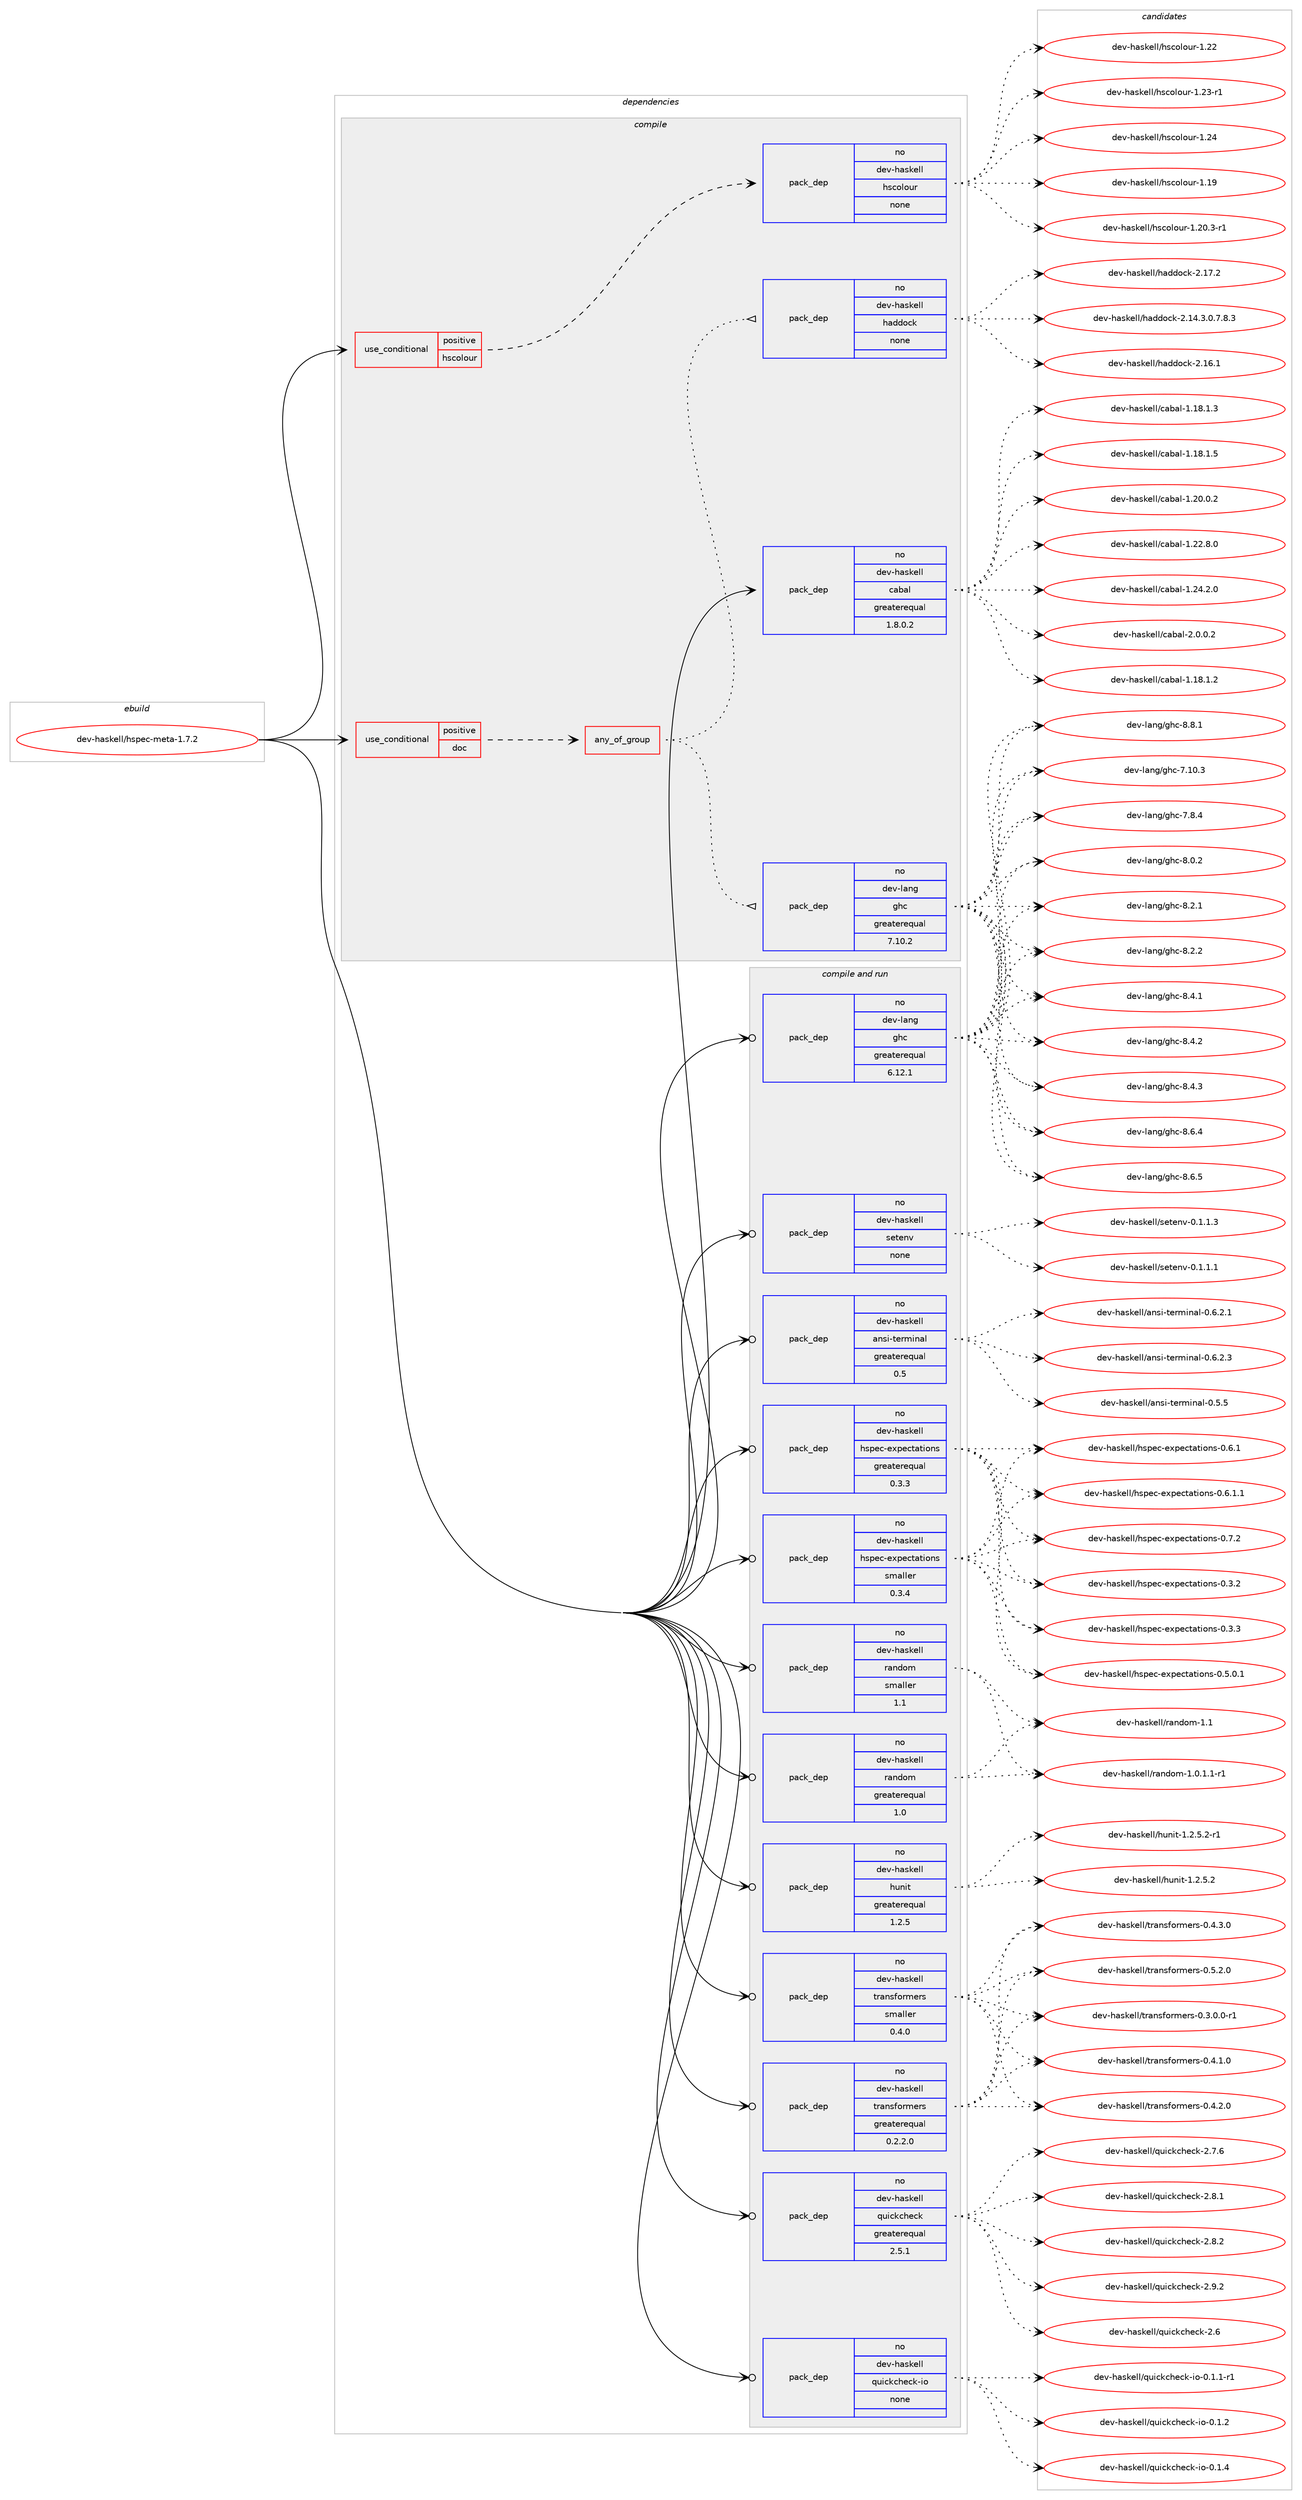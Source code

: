 digraph prolog {

# *************
# Graph options
# *************

newrank=true;
concentrate=true;
compound=true;
graph [rankdir=LR,fontname=Helvetica,fontsize=10,ranksep=1.5];#, ranksep=2.5, nodesep=0.2];
edge  [arrowhead=vee];
node  [fontname=Helvetica,fontsize=10];

# **********
# The ebuild
# **********

subgraph cluster_leftcol {
color=gray;
rank=same;
label=<<i>ebuild</i>>;
id [label="dev-haskell/hspec-meta-1.7.2", color=red, width=4, href="../dev-haskell/hspec-meta-1.7.2.svg"];
}

# ****************
# The dependencies
# ****************

subgraph cluster_midcol {
color=gray;
label=<<i>dependencies</i>>;
subgraph cluster_compile {
fillcolor="#eeeeee";
style=filled;
label=<<i>compile</i>>;
subgraph cond126205 {
dependency535589 [label=<<TABLE BORDER="0" CELLBORDER="1" CELLSPACING="0" CELLPADDING="4"><TR><TD ROWSPAN="3" CELLPADDING="10">use_conditional</TD></TR><TR><TD>positive</TD></TR><TR><TD>doc</TD></TR></TABLE>>, shape=none, color=red];
subgraph any10017 {
dependency535590 [label=<<TABLE BORDER="0" CELLBORDER="1" CELLSPACING="0" CELLPADDING="4"><TR><TD CELLPADDING="10">any_of_group</TD></TR></TABLE>>, shape=none, color=red];subgraph pack399010 {
dependency535591 [label=<<TABLE BORDER="0" CELLBORDER="1" CELLSPACING="0" CELLPADDING="4" WIDTH="220"><TR><TD ROWSPAN="6" CELLPADDING="30">pack_dep</TD></TR><TR><TD WIDTH="110">no</TD></TR><TR><TD>dev-haskell</TD></TR><TR><TD>haddock</TD></TR><TR><TD>none</TD></TR><TR><TD></TD></TR></TABLE>>, shape=none, color=blue];
}
dependency535590:e -> dependency535591:w [weight=20,style="dotted",arrowhead="oinv"];
subgraph pack399011 {
dependency535592 [label=<<TABLE BORDER="0" CELLBORDER="1" CELLSPACING="0" CELLPADDING="4" WIDTH="220"><TR><TD ROWSPAN="6" CELLPADDING="30">pack_dep</TD></TR><TR><TD WIDTH="110">no</TD></TR><TR><TD>dev-lang</TD></TR><TR><TD>ghc</TD></TR><TR><TD>greaterequal</TD></TR><TR><TD>7.10.2</TD></TR></TABLE>>, shape=none, color=blue];
}
dependency535590:e -> dependency535592:w [weight=20,style="dotted",arrowhead="oinv"];
}
dependency535589:e -> dependency535590:w [weight=20,style="dashed",arrowhead="vee"];
}
id:e -> dependency535589:w [weight=20,style="solid",arrowhead="vee"];
subgraph cond126206 {
dependency535593 [label=<<TABLE BORDER="0" CELLBORDER="1" CELLSPACING="0" CELLPADDING="4"><TR><TD ROWSPAN="3" CELLPADDING="10">use_conditional</TD></TR><TR><TD>positive</TD></TR><TR><TD>hscolour</TD></TR></TABLE>>, shape=none, color=red];
subgraph pack399012 {
dependency535594 [label=<<TABLE BORDER="0" CELLBORDER="1" CELLSPACING="0" CELLPADDING="4" WIDTH="220"><TR><TD ROWSPAN="6" CELLPADDING="30">pack_dep</TD></TR><TR><TD WIDTH="110">no</TD></TR><TR><TD>dev-haskell</TD></TR><TR><TD>hscolour</TD></TR><TR><TD>none</TD></TR><TR><TD></TD></TR></TABLE>>, shape=none, color=blue];
}
dependency535593:e -> dependency535594:w [weight=20,style="dashed",arrowhead="vee"];
}
id:e -> dependency535593:w [weight=20,style="solid",arrowhead="vee"];
subgraph pack399013 {
dependency535595 [label=<<TABLE BORDER="0" CELLBORDER="1" CELLSPACING="0" CELLPADDING="4" WIDTH="220"><TR><TD ROWSPAN="6" CELLPADDING="30">pack_dep</TD></TR><TR><TD WIDTH="110">no</TD></TR><TR><TD>dev-haskell</TD></TR><TR><TD>cabal</TD></TR><TR><TD>greaterequal</TD></TR><TR><TD>1.8.0.2</TD></TR></TABLE>>, shape=none, color=blue];
}
id:e -> dependency535595:w [weight=20,style="solid",arrowhead="vee"];
}
subgraph cluster_compileandrun {
fillcolor="#eeeeee";
style=filled;
label=<<i>compile and run</i>>;
subgraph pack399014 {
dependency535596 [label=<<TABLE BORDER="0" CELLBORDER="1" CELLSPACING="0" CELLPADDING="4" WIDTH="220"><TR><TD ROWSPAN="6" CELLPADDING="30">pack_dep</TD></TR><TR><TD WIDTH="110">no</TD></TR><TR><TD>dev-haskell</TD></TR><TR><TD>ansi-terminal</TD></TR><TR><TD>greaterequal</TD></TR><TR><TD>0.5</TD></TR></TABLE>>, shape=none, color=blue];
}
id:e -> dependency535596:w [weight=20,style="solid",arrowhead="odotvee"];
subgraph pack399015 {
dependency535597 [label=<<TABLE BORDER="0" CELLBORDER="1" CELLSPACING="0" CELLPADDING="4" WIDTH="220"><TR><TD ROWSPAN="6" CELLPADDING="30">pack_dep</TD></TR><TR><TD WIDTH="110">no</TD></TR><TR><TD>dev-haskell</TD></TR><TR><TD>hspec-expectations</TD></TR><TR><TD>greaterequal</TD></TR><TR><TD>0.3.3</TD></TR></TABLE>>, shape=none, color=blue];
}
id:e -> dependency535597:w [weight=20,style="solid",arrowhead="odotvee"];
subgraph pack399016 {
dependency535598 [label=<<TABLE BORDER="0" CELLBORDER="1" CELLSPACING="0" CELLPADDING="4" WIDTH="220"><TR><TD ROWSPAN="6" CELLPADDING="30">pack_dep</TD></TR><TR><TD WIDTH="110">no</TD></TR><TR><TD>dev-haskell</TD></TR><TR><TD>hspec-expectations</TD></TR><TR><TD>smaller</TD></TR><TR><TD>0.3.4</TD></TR></TABLE>>, shape=none, color=blue];
}
id:e -> dependency535598:w [weight=20,style="solid",arrowhead="odotvee"];
subgraph pack399017 {
dependency535599 [label=<<TABLE BORDER="0" CELLBORDER="1" CELLSPACING="0" CELLPADDING="4" WIDTH="220"><TR><TD ROWSPAN="6" CELLPADDING="30">pack_dep</TD></TR><TR><TD WIDTH="110">no</TD></TR><TR><TD>dev-haskell</TD></TR><TR><TD>hunit</TD></TR><TR><TD>greaterequal</TD></TR><TR><TD>1.2.5</TD></TR></TABLE>>, shape=none, color=blue];
}
id:e -> dependency535599:w [weight=20,style="solid",arrowhead="odotvee"];
subgraph pack399018 {
dependency535600 [label=<<TABLE BORDER="0" CELLBORDER="1" CELLSPACING="0" CELLPADDING="4" WIDTH="220"><TR><TD ROWSPAN="6" CELLPADDING="30">pack_dep</TD></TR><TR><TD WIDTH="110">no</TD></TR><TR><TD>dev-haskell</TD></TR><TR><TD>quickcheck</TD></TR><TR><TD>greaterequal</TD></TR><TR><TD>2.5.1</TD></TR></TABLE>>, shape=none, color=blue];
}
id:e -> dependency535600:w [weight=20,style="solid",arrowhead="odotvee"];
subgraph pack399019 {
dependency535601 [label=<<TABLE BORDER="0" CELLBORDER="1" CELLSPACING="0" CELLPADDING="4" WIDTH="220"><TR><TD ROWSPAN="6" CELLPADDING="30">pack_dep</TD></TR><TR><TD WIDTH="110">no</TD></TR><TR><TD>dev-haskell</TD></TR><TR><TD>quickcheck-io</TD></TR><TR><TD>none</TD></TR><TR><TD></TD></TR></TABLE>>, shape=none, color=blue];
}
id:e -> dependency535601:w [weight=20,style="solid",arrowhead="odotvee"];
subgraph pack399020 {
dependency535602 [label=<<TABLE BORDER="0" CELLBORDER="1" CELLSPACING="0" CELLPADDING="4" WIDTH="220"><TR><TD ROWSPAN="6" CELLPADDING="30">pack_dep</TD></TR><TR><TD WIDTH="110">no</TD></TR><TR><TD>dev-haskell</TD></TR><TR><TD>random</TD></TR><TR><TD>greaterequal</TD></TR><TR><TD>1.0</TD></TR></TABLE>>, shape=none, color=blue];
}
id:e -> dependency535602:w [weight=20,style="solid",arrowhead="odotvee"];
subgraph pack399021 {
dependency535603 [label=<<TABLE BORDER="0" CELLBORDER="1" CELLSPACING="0" CELLPADDING="4" WIDTH="220"><TR><TD ROWSPAN="6" CELLPADDING="30">pack_dep</TD></TR><TR><TD WIDTH="110">no</TD></TR><TR><TD>dev-haskell</TD></TR><TR><TD>random</TD></TR><TR><TD>smaller</TD></TR><TR><TD>1.1</TD></TR></TABLE>>, shape=none, color=blue];
}
id:e -> dependency535603:w [weight=20,style="solid",arrowhead="odotvee"];
subgraph pack399022 {
dependency535604 [label=<<TABLE BORDER="0" CELLBORDER="1" CELLSPACING="0" CELLPADDING="4" WIDTH="220"><TR><TD ROWSPAN="6" CELLPADDING="30">pack_dep</TD></TR><TR><TD WIDTH="110">no</TD></TR><TR><TD>dev-haskell</TD></TR><TR><TD>setenv</TD></TR><TR><TD>none</TD></TR><TR><TD></TD></TR></TABLE>>, shape=none, color=blue];
}
id:e -> dependency535604:w [weight=20,style="solid",arrowhead="odotvee"];
subgraph pack399023 {
dependency535605 [label=<<TABLE BORDER="0" CELLBORDER="1" CELLSPACING="0" CELLPADDING="4" WIDTH="220"><TR><TD ROWSPAN="6" CELLPADDING="30">pack_dep</TD></TR><TR><TD WIDTH="110">no</TD></TR><TR><TD>dev-haskell</TD></TR><TR><TD>transformers</TD></TR><TR><TD>greaterequal</TD></TR><TR><TD>0.2.2.0</TD></TR></TABLE>>, shape=none, color=blue];
}
id:e -> dependency535605:w [weight=20,style="solid",arrowhead="odotvee"];
subgraph pack399024 {
dependency535606 [label=<<TABLE BORDER="0" CELLBORDER="1" CELLSPACING="0" CELLPADDING="4" WIDTH="220"><TR><TD ROWSPAN="6" CELLPADDING="30">pack_dep</TD></TR><TR><TD WIDTH="110">no</TD></TR><TR><TD>dev-haskell</TD></TR><TR><TD>transformers</TD></TR><TR><TD>smaller</TD></TR><TR><TD>0.4.0</TD></TR></TABLE>>, shape=none, color=blue];
}
id:e -> dependency535606:w [weight=20,style="solid",arrowhead="odotvee"];
subgraph pack399025 {
dependency535607 [label=<<TABLE BORDER="0" CELLBORDER="1" CELLSPACING="0" CELLPADDING="4" WIDTH="220"><TR><TD ROWSPAN="6" CELLPADDING="30">pack_dep</TD></TR><TR><TD WIDTH="110">no</TD></TR><TR><TD>dev-lang</TD></TR><TR><TD>ghc</TD></TR><TR><TD>greaterequal</TD></TR><TR><TD>6.12.1</TD></TR></TABLE>>, shape=none, color=blue];
}
id:e -> dependency535607:w [weight=20,style="solid",arrowhead="odotvee"];
}
subgraph cluster_run {
fillcolor="#eeeeee";
style=filled;
label=<<i>run</i>>;
}
}

# **************
# The candidates
# **************

subgraph cluster_choices {
rank=same;
color=gray;
label=<<i>candidates</i>>;

subgraph choice399010 {
color=black;
nodesep=1;
choice1001011184510497115107101108108471049710010011199107455046495246514648465546564651 [label="dev-haskell/haddock-2.14.3.0.7.8.3", color=red, width=4,href="../dev-haskell/haddock-2.14.3.0.7.8.3.svg"];
choice100101118451049711510710110810847104971001001119910745504649544649 [label="dev-haskell/haddock-2.16.1", color=red, width=4,href="../dev-haskell/haddock-2.16.1.svg"];
choice100101118451049711510710110810847104971001001119910745504649554650 [label="dev-haskell/haddock-2.17.2", color=red, width=4,href="../dev-haskell/haddock-2.17.2.svg"];
dependency535591:e -> choice1001011184510497115107101108108471049710010011199107455046495246514648465546564651:w [style=dotted,weight="100"];
dependency535591:e -> choice100101118451049711510710110810847104971001001119910745504649544649:w [style=dotted,weight="100"];
dependency535591:e -> choice100101118451049711510710110810847104971001001119910745504649554650:w [style=dotted,weight="100"];
}
subgraph choice399011 {
color=black;
nodesep=1;
choice1001011184510897110103471031049945554649484651 [label="dev-lang/ghc-7.10.3", color=red, width=4,href="../dev-lang/ghc-7.10.3.svg"];
choice10010111845108971101034710310499455546564652 [label="dev-lang/ghc-7.8.4", color=red, width=4,href="../dev-lang/ghc-7.8.4.svg"];
choice10010111845108971101034710310499455646484650 [label="dev-lang/ghc-8.0.2", color=red, width=4,href="../dev-lang/ghc-8.0.2.svg"];
choice10010111845108971101034710310499455646504649 [label="dev-lang/ghc-8.2.1", color=red, width=4,href="../dev-lang/ghc-8.2.1.svg"];
choice10010111845108971101034710310499455646504650 [label="dev-lang/ghc-8.2.2", color=red, width=4,href="../dev-lang/ghc-8.2.2.svg"];
choice10010111845108971101034710310499455646524649 [label="dev-lang/ghc-8.4.1", color=red, width=4,href="../dev-lang/ghc-8.4.1.svg"];
choice10010111845108971101034710310499455646524650 [label="dev-lang/ghc-8.4.2", color=red, width=4,href="../dev-lang/ghc-8.4.2.svg"];
choice10010111845108971101034710310499455646524651 [label="dev-lang/ghc-8.4.3", color=red, width=4,href="../dev-lang/ghc-8.4.3.svg"];
choice10010111845108971101034710310499455646544652 [label="dev-lang/ghc-8.6.4", color=red, width=4,href="../dev-lang/ghc-8.6.4.svg"];
choice10010111845108971101034710310499455646544653 [label="dev-lang/ghc-8.6.5", color=red, width=4,href="../dev-lang/ghc-8.6.5.svg"];
choice10010111845108971101034710310499455646564649 [label="dev-lang/ghc-8.8.1", color=red, width=4,href="../dev-lang/ghc-8.8.1.svg"];
dependency535592:e -> choice1001011184510897110103471031049945554649484651:w [style=dotted,weight="100"];
dependency535592:e -> choice10010111845108971101034710310499455546564652:w [style=dotted,weight="100"];
dependency535592:e -> choice10010111845108971101034710310499455646484650:w [style=dotted,weight="100"];
dependency535592:e -> choice10010111845108971101034710310499455646504649:w [style=dotted,weight="100"];
dependency535592:e -> choice10010111845108971101034710310499455646504650:w [style=dotted,weight="100"];
dependency535592:e -> choice10010111845108971101034710310499455646524649:w [style=dotted,weight="100"];
dependency535592:e -> choice10010111845108971101034710310499455646524650:w [style=dotted,weight="100"];
dependency535592:e -> choice10010111845108971101034710310499455646524651:w [style=dotted,weight="100"];
dependency535592:e -> choice10010111845108971101034710310499455646544652:w [style=dotted,weight="100"];
dependency535592:e -> choice10010111845108971101034710310499455646544653:w [style=dotted,weight="100"];
dependency535592:e -> choice10010111845108971101034710310499455646564649:w [style=dotted,weight="100"];
}
subgraph choice399012 {
color=black;
nodesep=1;
choice100101118451049711510710110810847104115991111081111171144549464957 [label="dev-haskell/hscolour-1.19", color=red, width=4,href="../dev-haskell/hscolour-1.19.svg"];
choice10010111845104971151071011081084710411599111108111117114454946504846514511449 [label="dev-haskell/hscolour-1.20.3-r1", color=red, width=4,href="../dev-haskell/hscolour-1.20.3-r1.svg"];
choice100101118451049711510710110810847104115991111081111171144549465050 [label="dev-haskell/hscolour-1.22", color=red, width=4,href="../dev-haskell/hscolour-1.22.svg"];
choice1001011184510497115107101108108471041159911110811111711445494650514511449 [label="dev-haskell/hscolour-1.23-r1", color=red, width=4,href="../dev-haskell/hscolour-1.23-r1.svg"];
choice100101118451049711510710110810847104115991111081111171144549465052 [label="dev-haskell/hscolour-1.24", color=red, width=4,href="../dev-haskell/hscolour-1.24.svg"];
dependency535594:e -> choice100101118451049711510710110810847104115991111081111171144549464957:w [style=dotted,weight="100"];
dependency535594:e -> choice10010111845104971151071011081084710411599111108111117114454946504846514511449:w [style=dotted,weight="100"];
dependency535594:e -> choice100101118451049711510710110810847104115991111081111171144549465050:w [style=dotted,weight="100"];
dependency535594:e -> choice1001011184510497115107101108108471041159911110811111711445494650514511449:w [style=dotted,weight="100"];
dependency535594:e -> choice100101118451049711510710110810847104115991111081111171144549465052:w [style=dotted,weight="100"];
}
subgraph choice399013 {
color=black;
nodesep=1;
choice10010111845104971151071011081084799979897108454946495646494650 [label="dev-haskell/cabal-1.18.1.2", color=red, width=4,href="../dev-haskell/cabal-1.18.1.2.svg"];
choice10010111845104971151071011081084799979897108454946495646494651 [label="dev-haskell/cabal-1.18.1.3", color=red, width=4,href="../dev-haskell/cabal-1.18.1.3.svg"];
choice10010111845104971151071011081084799979897108454946495646494653 [label="dev-haskell/cabal-1.18.1.5", color=red, width=4,href="../dev-haskell/cabal-1.18.1.5.svg"];
choice10010111845104971151071011081084799979897108454946504846484650 [label="dev-haskell/cabal-1.20.0.2", color=red, width=4,href="../dev-haskell/cabal-1.20.0.2.svg"];
choice10010111845104971151071011081084799979897108454946505046564648 [label="dev-haskell/cabal-1.22.8.0", color=red, width=4,href="../dev-haskell/cabal-1.22.8.0.svg"];
choice10010111845104971151071011081084799979897108454946505246504648 [label="dev-haskell/cabal-1.24.2.0", color=red, width=4,href="../dev-haskell/cabal-1.24.2.0.svg"];
choice100101118451049711510710110810847999798971084550464846484650 [label="dev-haskell/cabal-2.0.0.2", color=red, width=4,href="../dev-haskell/cabal-2.0.0.2.svg"];
dependency535595:e -> choice10010111845104971151071011081084799979897108454946495646494650:w [style=dotted,weight="100"];
dependency535595:e -> choice10010111845104971151071011081084799979897108454946495646494651:w [style=dotted,weight="100"];
dependency535595:e -> choice10010111845104971151071011081084799979897108454946495646494653:w [style=dotted,weight="100"];
dependency535595:e -> choice10010111845104971151071011081084799979897108454946504846484650:w [style=dotted,weight="100"];
dependency535595:e -> choice10010111845104971151071011081084799979897108454946505046564648:w [style=dotted,weight="100"];
dependency535595:e -> choice10010111845104971151071011081084799979897108454946505246504648:w [style=dotted,weight="100"];
dependency535595:e -> choice100101118451049711510710110810847999798971084550464846484650:w [style=dotted,weight="100"];
}
subgraph choice399014 {
color=black;
nodesep=1;
choice100101118451049711510710110810847971101151054511610111410910511097108454846534653 [label="dev-haskell/ansi-terminal-0.5.5", color=red, width=4,href="../dev-haskell/ansi-terminal-0.5.5.svg"];
choice1001011184510497115107101108108479711011510545116101114109105110971084548465446504649 [label="dev-haskell/ansi-terminal-0.6.2.1", color=red, width=4,href="../dev-haskell/ansi-terminal-0.6.2.1.svg"];
choice1001011184510497115107101108108479711011510545116101114109105110971084548465446504651 [label="dev-haskell/ansi-terminal-0.6.2.3", color=red, width=4,href="../dev-haskell/ansi-terminal-0.6.2.3.svg"];
dependency535596:e -> choice100101118451049711510710110810847971101151054511610111410910511097108454846534653:w [style=dotted,weight="100"];
dependency535596:e -> choice1001011184510497115107101108108479711011510545116101114109105110971084548465446504649:w [style=dotted,weight="100"];
dependency535596:e -> choice1001011184510497115107101108108479711011510545116101114109105110971084548465446504651:w [style=dotted,weight="100"];
}
subgraph choice399015 {
color=black;
nodesep=1;
choice10010111845104971151071011081084710411511210199451011201121019911697116105111110115454846514650 [label="dev-haskell/hspec-expectations-0.3.2", color=red, width=4,href="../dev-haskell/hspec-expectations-0.3.2.svg"];
choice10010111845104971151071011081084710411511210199451011201121019911697116105111110115454846514651 [label="dev-haskell/hspec-expectations-0.3.3", color=red, width=4,href="../dev-haskell/hspec-expectations-0.3.3.svg"];
choice100101118451049711510710110810847104115112101994510112011210199116971161051111101154548465346484649 [label="dev-haskell/hspec-expectations-0.5.0.1", color=red, width=4,href="../dev-haskell/hspec-expectations-0.5.0.1.svg"];
choice10010111845104971151071011081084710411511210199451011201121019911697116105111110115454846544649 [label="dev-haskell/hspec-expectations-0.6.1", color=red, width=4,href="../dev-haskell/hspec-expectations-0.6.1.svg"];
choice100101118451049711510710110810847104115112101994510112011210199116971161051111101154548465446494649 [label="dev-haskell/hspec-expectations-0.6.1.1", color=red, width=4,href="../dev-haskell/hspec-expectations-0.6.1.1.svg"];
choice10010111845104971151071011081084710411511210199451011201121019911697116105111110115454846554650 [label="dev-haskell/hspec-expectations-0.7.2", color=red, width=4,href="../dev-haskell/hspec-expectations-0.7.2.svg"];
dependency535597:e -> choice10010111845104971151071011081084710411511210199451011201121019911697116105111110115454846514650:w [style=dotted,weight="100"];
dependency535597:e -> choice10010111845104971151071011081084710411511210199451011201121019911697116105111110115454846514651:w [style=dotted,weight="100"];
dependency535597:e -> choice100101118451049711510710110810847104115112101994510112011210199116971161051111101154548465346484649:w [style=dotted,weight="100"];
dependency535597:e -> choice10010111845104971151071011081084710411511210199451011201121019911697116105111110115454846544649:w [style=dotted,weight="100"];
dependency535597:e -> choice100101118451049711510710110810847104115112101994510112011210199116971161051111101154548465446494649:w [style=dotted,weight="100"];
dependency535597:e -> choice10010111845104971151071011081084710411511210199451011201121019911697116105111110115454846554650:w [style=dotted,weight="100"];
}
subgraph choice399016 {
color=black;
nodesep=1;
choice10010111845104971151071011081084710411511210199451011201121019911697116105111110115454846514650 [label="dev-haskell/hspec-expectations-0.3.2", color=red, width=4,href="../dev-haskell/hspec-expectations-0.3.2.svg"];
choice10010111845104971151071011081084710411511210199451011201121019911697116105111110115454846514651 [label="dev-haskell/hspec-expectations-0.3.3", color=red, width=4,href="../dev-haskell/hspec-expectations-0.3.3.svg"];
choice100101118451049711510710110810847104115112101994510112011210199116971161051111101154548465346484649 [label="dev-haskell/hspec-expectations-0.5.0.1", color=red, width=4,href="../dev-haskell/hspec-expectations-0.5.0.1.svg"];
choice10010111845104971151071011081084710411511210199451011201121019911697116105111110115454846544649 [label="dev-haskell/hspec-expectations-0.6.1", color=red, width=4,href="../dev-haskell/hspec-expectations-0.6.1.svg"];
choice100101118451049711510710110810847104115112101994510112011210199116971161051111101154548465446494649 [label="dev-haskell/hspec-expectations-0.6.1.1", color=red, width=4,href="../dev-haskell/hspec-expectations-0.6.1.1.svg"];
choice10010111845104971151071011081084710411511210199451011201121019911697116105111110115454846554650 [label="dev-haskell/hspec-expectations-0.7.2", color=red, width=4,href="../dev-haskell/hspec-expectations-0.7.2.svg"];
dependency535598:e -> choice10010111845104971151071011081084710411511210199451011201121019911697116105111110115454846514650:w [style=dotted,weight="100"];
dependency535598:e -> choice10010111845104971151071011081084710411511210199451011201121019911697116105111110115454846514651:w [style=dotted,weight="100"];
dependency535598:e -> choice100101118451049711510710110810847104115112101994510112011210199116971161051111101154548465346484649:w [style=dotted,weight="100"];
dependency535598:e -> choice10010111845104971151071011081084710411511210199451011201121019911697116105111110115454846544649:w [style=dotted,weight="100"];
dependency535598:e -> choice100101118451049711510710110810847104115112101994510112011210199116971161051111101154548465446494649:w [style=dotted,weight="100"];
dependency535598:e -> choice10010111845104971151071011081084710411511210199451011201121019911697116105111110115454846554650:w [style=dotted,weight="100"];
}
subgraph choice399017 {
color=black;
nodesep=1;
choice1001011184510497115107101108108471041171101051164549465046534650 [label="dev-haskell/hunit-1.2.5.2", color=red, width=4,href="../dev-haskell/hunit-1.2.5.2.svg"];
choice10010111845104971151071011081084710411711010511645494650465346504511449 [label="dev-haskell/hunit-1.2.5.2-r1", color=red, width=4,href="../dev-haskell/hunit-1.2.5.2-r1.svg"];
dependency535599:e -> choice1001011184510497115107101108108471041171101051164549465046534650:w [style=dotted,weight="100"];
dependency535599:e -> choice10010111845104971151071011081084710411711010511645494650465346504511449:w [style=dotted,weight="100"];
}
subgraph choice399018 {
color=black;
nodesep=1;
choice10010111845104971151071011081084711311710599107991041019910745504654 [label="dev-haskell/quickcheck-2.6", color=red, width=4,href="../dev-haskell/quickcheck-2.6.svg"];
choice100101118451049711510710110810847113117105991079910410199107455046554654 [label="dev-haskell/quickcheck-2.7.6", color=red, width=4,href="../dev-haskell/quickcheck-2.7.6.svg"];
choice100101118451049711510710110810847113117105991079910410199107455046564649 [label="dev-haskell/quickcheck-2.8.1", color=red, width=4,href="../dev-haskell/quickcheck-2.8.1.svg"];
choice100101118451049711510710110810847113117105991079910410199107455046564650 [label="dev-haskell/quickcheck-2.8.2", color=red, width=4,href="../dev-haskell/quickcheck-2.8.2.svg"];
choice100101118451049711510710110810847113117105991079910410199107455046574650 [label="dev-haskell/quickcheck-2.9.2", color=red, width=4,href="../dev-haskell/quickcheck-2.9.2.svg"];
dependency535600:e -> choice10010111845104971151071011081084711311710599107991041019910745504654:w [style=dotted,weight="100"];
dependency535600:e -> choice100101118451049711510710110810847113117105991079910410199107455046554654:w [style=dotted,weight="100"];
dependency535600:e -> choice100101118451049711510710110810847113117105991079910410199107455046564649:w [style=dotted,weight="100"];
dependency535600:e -> choice100101118451049711510710110810847113117105991079910410199107455046564650:w [style=dotted,weight="100"];
dependency535600:e -> choice100101118451049711510710110810847113117105991079910410199107455046574650:w [style=dotted,weight="100"];
}
subgraph choice399019 {
color=black;
nodesep=1;
choice100101118451049711510710110810847113117105991079910410199107451051114548464946494511449 [label="dev-haskell/quickcheck-io-0.1.1-r1", color=red, width=4,href="../dev-haskell/quickcheck-io-0.1.1-r1.svg"];
choice10010111845104971151071011081084711311710599107991041019910745105111454846494650 [label="dev-haskell/quickcheck-io-0.1.2", color=red, width=4,href="../dev-haskell/quickcheck-io-0.1.2.svg"];
choice10010111845104971151071011081084711311710599107991041019910745105111454846494652 [label="dev-haskell/quickcheck-io-0.1.4", color=red, width=4,href="../dev-haskell/quickcheck-io-0.1.4.svg"];
dependency535601:e -> choice100101118451049711510710110810847113117105991079910410199107451051114548464946494511449:w [style=dotted,weight="100"];
dependency535601:e -> choice10010111845104971151071011081084711311710599107991041019910745105111454846494650:w [style=dotted,weight="100"];
dependency535601:e -> choice10010111845104971151071011081084711311710599107991041019910745105111454846494652:w [style=dotted,weight="100"];
}
subgraph choice399020 {
color=black;
nodesep=1;
choice1001011184510497115107101108108471149711010011110945494648464946494511449 [label="dev-haskell/random-1.0.1.1-r1", color=red, width=4,href="../dev-haskell/random-1.0.1.1-r1.svg"];
choice1001011184510497115107101108108471149711010011110945494649 [label="dev-haskell/random-1.1", color=red, width=4,href="../dev-haskell/random-1.1.svg"];
dependency535602:e -> choice1001011184510497115107101108108471149711010011110945494648464946494511449:w [style=dotted,weight="100"];
dependency535602:e -> choice1001011184510497115107101108108471149711010011110945494649:w [style=dotted,weight="100"];
}
subgraph choice399021 {
color=black;
nodesep=1;
choice1001011184510497115107101108108471149711010011110945494648464946494511449 [label="dev-haskell/random-1.0.1.1-r1", color=red, width=4,href="../dev-haskell/random-1.0.1.1-r1.svg"];
choice1001011184510497115107101108108471149711010011110945494649 [label="dev-haskell/random-1.1", color=red, width=4,href="../dev-haskell/random-1.1.svg"];
dependency535603:e -> choice1001011184510497115107101108108471149711010011110945494648464946494511449:w [style=dotted,weight="100"];
dependency535603:e -> choice1001011184510497115107101108108471149711010011110945494649:w [style=dotted,weight="100"];
}
subgraph choice399022 {
color=black;
nodesep=1;
choice1001011184510497115107101108108471151011161011101184548464946494649 [label="dev-haskell/setenv-0.1.1.1", color=red, width=4,href="../dev-haskell/setenv-0.1.1.1.svg"];
choice1001011184510497115107101108108471151011161011101184548464946494651 [label="dev-haskell/setenv-0.1.1.3", color=red, width=4,href="../dev-haskell/setenv-0.1.1.3.svg"];
dependency535604:e -> choice1001011184510497115107101108108471151011161011101184548464946494649:w [style=dotted,weight="100"];
dependency535604:e -> choice1001011184510497115107101108108471151011161011101184548464946494651:w [style=dotted,weight="100"];
}
subgraph choice399023 {
color=black;
nodesep=1;
choice1001011184510497115107101108108471161149711011510211111410910111411545484651464846484511449 [label="dev-haskell/transformers-0.3.0.0-r1", color=red, width=4,href="../dev-haskell/transformers-0.3.0.0-r1.svg"];
choice100101118451049711510710110810847116114971101151021111141091011141154548465246494648 [label="dev-haskell/transformers-0.4.1.0", color=red, width=4,href="../dev-haskell/transformers-0.4.1.0.svg"];
choice100101118451049711510710110810847116114971101151021111141091011141154548465246504648 [label="dev-haskell/transformers-0.4.2.0", color=red, width=4,href="../dev-haskell/transformers-0.4.2.0.svg"];
choice100101118451049711510710110810847116114971101151021111141091011141154548465246514648 [label="dev-haskell/transformers-0.4.3.0", color=red, width=4,href="../dev-haskell/transformers-0.4.3.0.svg"];
choice100101118451049711510710110810847116114971101151021111141091011141154548465346504648 [label="dev-haskell/transformers-0.5.2.0", color=red, width=4,href="../dev-haskell/transformers-0.5.2.0.svg"];
dependency535605:e -> choice1001011184510497115107101108108471161149711011510211111410910111411545484651464846484511449:w [style=dotted,weight="100"];
dependency535605:e -> choice100101118451049711510710110810847116114971101151021111141091011141154548465246494648:w [style=dotted,weight="100"];
dependency535605:e -> choice100101118451049711510710110810847116114971101151021111141091011141154548465246504648:w [style=dotted,weight="100"];
dependency535605:e -> choice100101118451049711510710110810847116114971101151021111141091011141154548465246514648:w [style=dotted,weight="100"];
dependency535605:e -> choice100101118451049711510710110810847116114971101151021111141091011141154548465346504648:w [style=dotted,weight="100"];
}
subgraph choice399024 {
color=black;
nodesep=1;
choice1001011184510497115107101108108471161149711011510211111410910111411545484651464846484511449 [label="dev-haskell/transformers-0.3.0.0-r1", color=red, width=4,href="../dev-haskell/transformers-0.3.0.0-r1.svg"];
choice100101118451049711510710110810847116114971101151021111141091011141154548465246494648 [label="dev-haskell/transformers-0.4.1.0", color=red, width=4,href="../dev-haskell/transformers-0.4.1.0.svg"];
choice100101118451049711510710110810847116114971101151021111141091011141154548465246504648 [label="dev-haskell/transformers-0.4.2.0", color=red, width=4,href="../dev-haskell/transformers-0.4.2.0.svg"];
choice100101118451049711510710110810847116114971101151021111141091011141154548465246514648 [label="dev-haskell/transformers-0.4.3.0", color=red, width=4,href="../dev-haskell/transformers-0.4.3.0.svg"];
choice100101118451049711510710110810847116114971101151021111141091011141154548465346504648 [label="dev-haskell/transformers-0.5.2.0", color=red, width=4,href="../dev-haskell/transformers-0.5.2.0.svg"];
dependency535606:e -> choice1001011184510497115107101108108471161149711011510211111410910111411545484651464846484511449:w [style=dotted,weight="100"];
dependency535606:e -> choice100101118451049711510710110810847116114971101151021111141091011141154548465246494648:w [style=dotted,weight="100"];
dependency535606:e -> choice100101118451049711510710110810847116114971101151021111141091011141154548465246504648:w [style=dotted,weight="100"];
dependency535606:e -> choice100101118451049711510710110810847116114971101151021111141091011141154548465246514648:w [style=dotted,weight="100"];
dependency535606:e -> choice100101118451049711510710110810847116114971101151021111141091011141154548465346504648:w [style=dotted,weight="100"];
}
subgraph choice399025 {
color=black;
nodesep=1;
choice1001011184510897110103471031049945554649484651 [label="dev-lang/ghc-7.10.3", color=red, width=4,href="../dev-lang/ghc-7.10.3.svg"];
choice10010111845108971101034710310499455546564652 [label="dev-lang/ghc-7.8.4", color=red, width=4,href="../dev-lang/ghc-7.8.4.svg"];
choice10010111845108971101034710310499455646484650 [label="dev-lang/ghc-8.0.2", color=red, width=4,href="../dev-lang/ghc-8.0.2.svg"];
choice10010111845108971101034710310499455646504649 [label="dev-lang/ghc-8.2.1", color=red, width=4,href="../dev-lang/ghc-8.2.1.svg"];
choice10010111845108971101034710310499455646504650 [label="dev-lang/ghc-8.2.2", color=red, width=4,href="../dev-lang/ghc-8.2.2.svg"];
choice10010111845108971101034710310499455646524649 [label="dev-lang/ghc-8.4.1", color=red, width=4,href="../dev-lang/ghc-8.4.1.svg"];
choice10010111845108971101034710310499455646524650 [label="dev-lang/ghc-8.4.2", color=red, width=4,href="../dev-lang/ghc-8.4.2.svg"];
choice10010111845108971101034710310499455646524651 [label="dev-lang/ghc-8.4.3", color=red, width=4,href="../dev-lang/ghc-8.4.3.svg"];
choice10010111845108971101034710310499455646544652 [label="dev-lang/ghc-8.6.4", color=red, width=4,href="../dev-lang/ghc-8.6.4.svg"];
choice10010111845108971101034710310499455646544653 [label="dev-lang/ghc-8.6.5", color=red, width=4,href="../dev-lang/ghc-8.6.5.svg"];
choice10010111845108971101034710310499455646564649 [label="dev-lang/ghc-8.8.1", color=red, width=4,href="../dev-lang/ghc-8.8.1.svg"];
dependency535607:e -> choice1001011184510897110103471031049945554649484651:w [style=dotted,weight="100"];
dependency535607:e -> choice10010111845108971101034710310499455546564652:w [style=dotted,weight="100"];
dependency535607:e -> choice10010111845108971101034710310499455646484650:w [style=dotted,weight="100"];
dependency535607:e -> choice10010111845108971101034710310499455646504649:w [style=dotted,weight="100"];
dependency535607:e -> choice10010111845108971101034710310499455646504650:w [style=dotted,weight="100"];
dependency535607:e -> choice10010111845108971101034710310499455646524649:w [style=dotted,weight="100"];
dependency535607:e -> choice10010111845108971101034710310499455646524650:w [style=dotted,weight="100"];
dependency535607:e -> choice10010111845108971101034710310499455646524651:w [style=dotted,weight="100"];
dependency535607:e -> choice10010111845108971101034710310499455646544652:w [style=dotted,weight="100"];
dependency535607:e -> choice10010111845108971101034710310499455646544653:w [style=dotted,weight="100"];
dependency535607:e -> choice10010111845108971101034710310499455646564649:w [style=dotted,weight="100"];
}
}

}

